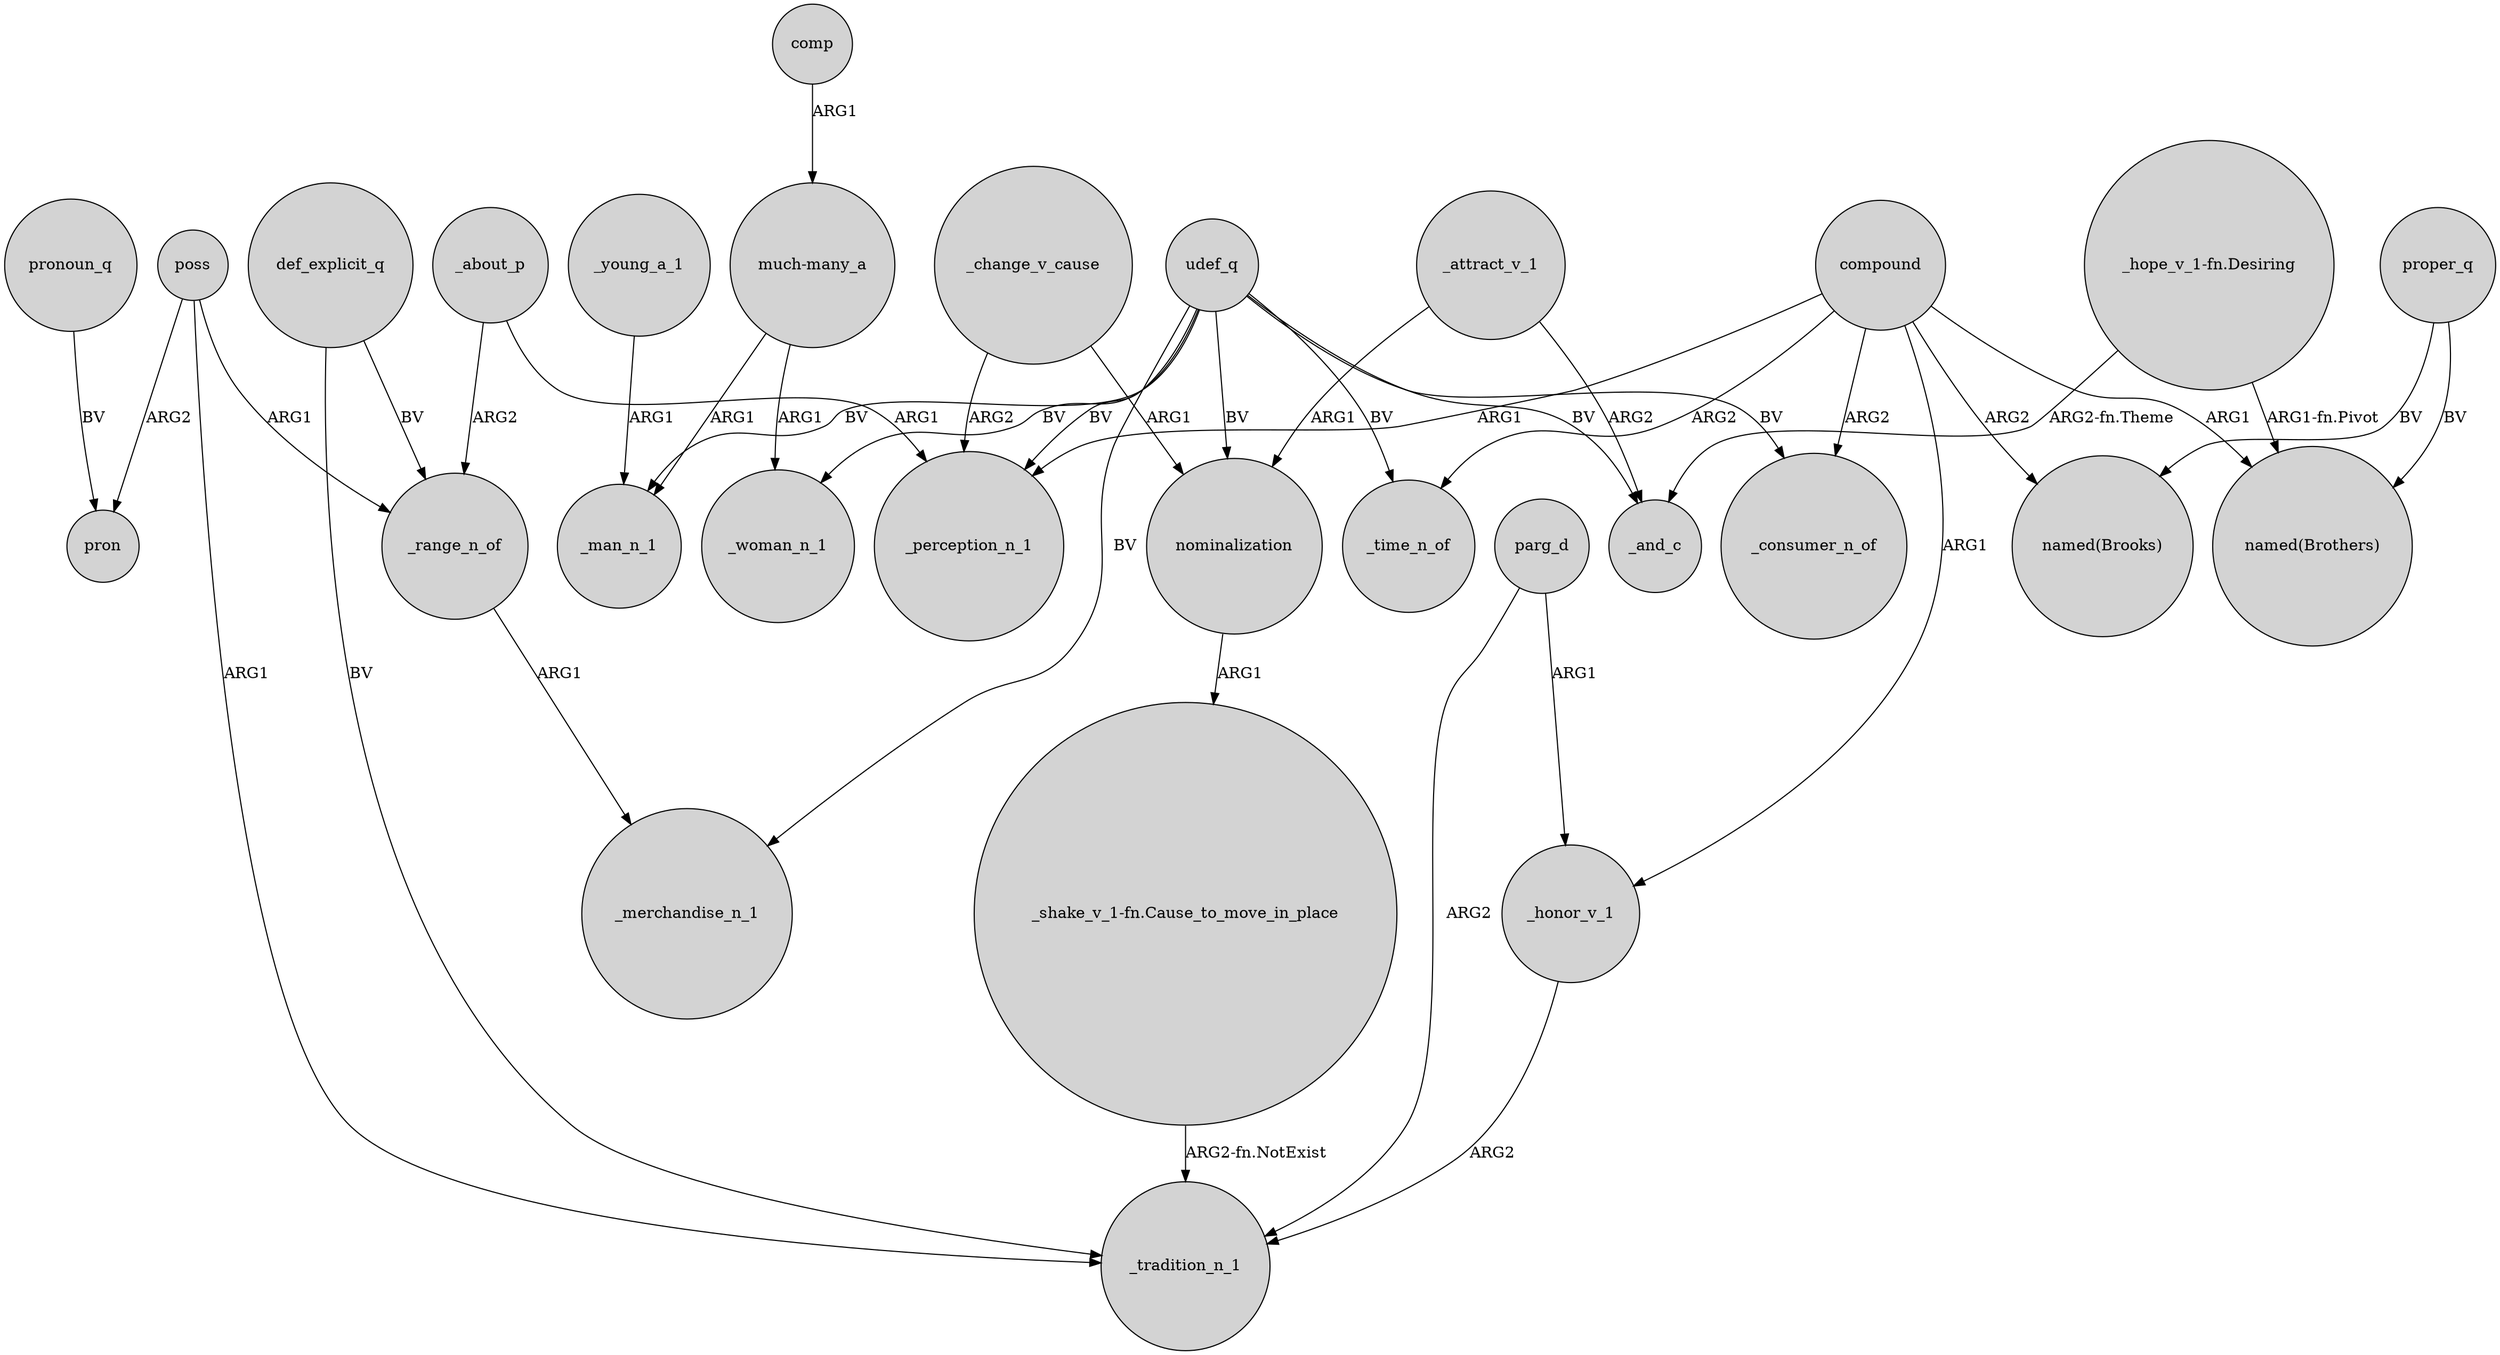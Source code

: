 digraph {
	node [shape=circle style=filled]
	_honor_v_1 -> _tradition_n_1 [label=ARG2]
	poss -> _range_n_of [label=ARG1]
	"_shake_v_1-fn.Cause_to_move_in_place" -> _tradition_n_1 [label="ARG2-fn.NotExist"]
	def_explicit_q -> _tradition_n_1 [label=BV]
	poss -> pron [label=ARG2]
	udef_q -> _woman_n_1 [label=BV]
	proper_q -> "named(Brothers)" [label=BV]
	poss -> _tradition_n_1 [label=ARG1]
	compound -> _honor_v_1 [label=ARG1]
	udef_q -> _merchandise_n_1 [label=BV]
	compound -> _perception_n_1 [label=ARG1]
	"much-many_a" -> _man_n_1 [label=ARG1]
	udef_q -> _perception_n_1 [label=BV]
	_range_n_of -> _merchandise_n_1 [label=ARG1]
	parg_d -> _tradition_n_1 [label=ARG2]
	compound -> "named(Brothers)" [label=ARG1]
	nominalization -> "_shake_v_1-fn.Cause_to_move_in_place" [label=ARG1]
	_about_p -> _perception_n_1 [label=ARG1]
	pronoun_q -> pron [label=BV]
	comp -> "much-many_a" [label=ARG1]
	_about_p -> _range_n_of [label=ARG2]
	_attract_v_1 -> nominalization [label=ARG1]
	compound -> "named(Brooks)" [label=ARG2]
	udef_q -> _time_n_of [label=BV]
	compound -> _time_n_of [label=ARG2]
	udef_q -> _consumer_n_of [label=BV]
	def_explicit_q -> _range_n_of [label=BV]
	udef_q -> nominalization [label=BV]
	_change_v_cause -> nominalization [label=ARG1]
	udef_q -> _man_n_1 [label=BV]
	compound -> _consumer_n_of [label=ARG2]
	"_hope_v_1-fn.Desiring" -> "named(Brothers)" [label="ARG1-fn.Pivot"]
	proper_q -> "named(Brooks)" [label=BV]
	parg_d -> _honor_v_1 [label=ARG1]
	_attract_v_1 -> _and_c [label=ARG2]
	_change_v_cause -> _perception_n_1 [label=ARG2]
	"much-many_a" -> _woman_n_1 [label=ARG1]
	"_hope_v_1-fn.Desiring" -> _and_c [label="ARG2-fn.Theme"]
	udef_q -> _and_c [label=BV]
	_young_a_1 -> _man_n_1 [label=ARG1]
}

